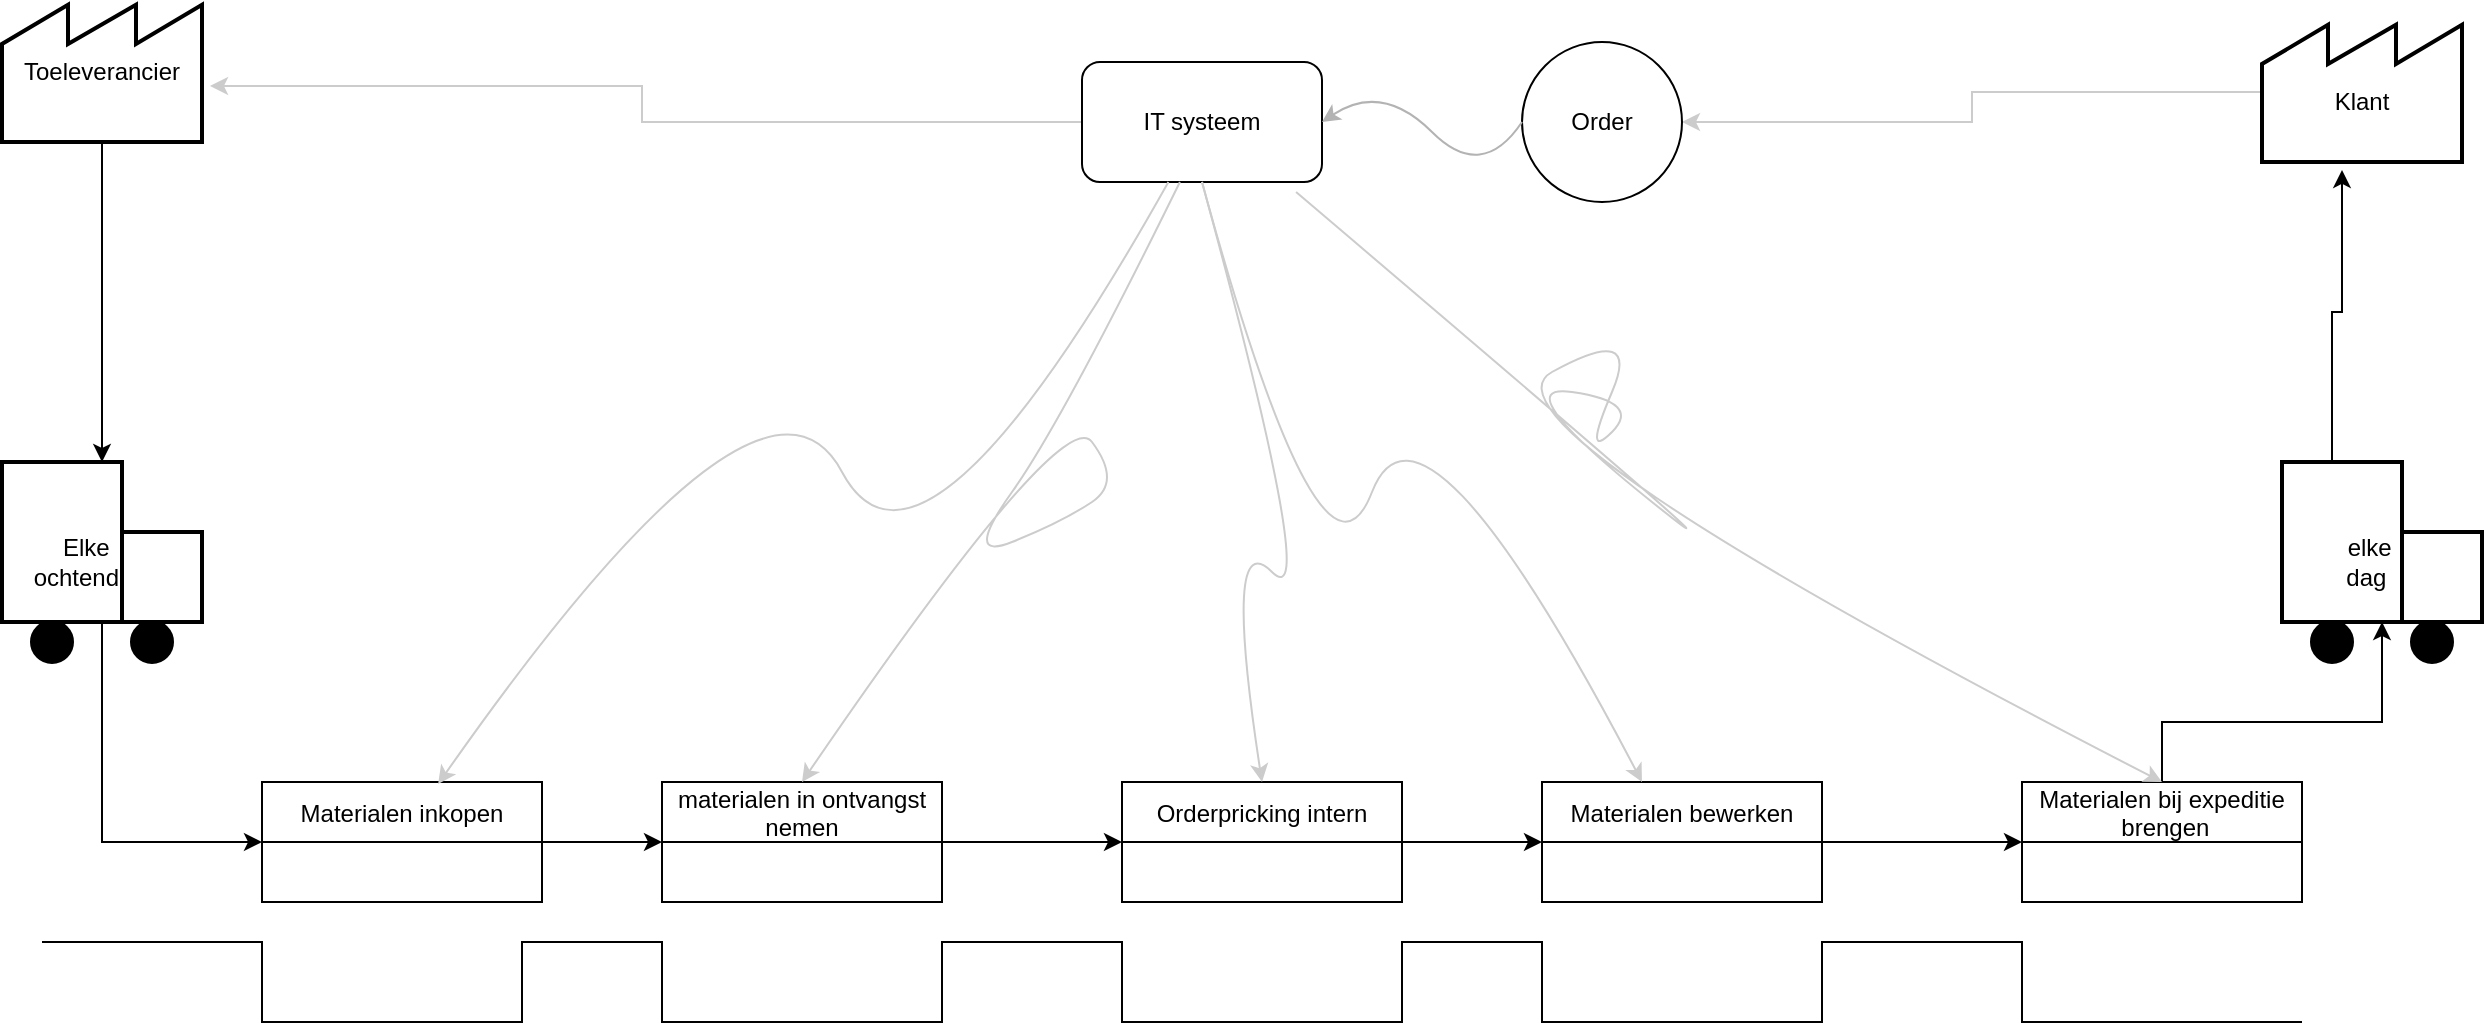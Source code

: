 <mxfile version="17.4.0" type="github">
  <diagram id="KMnh7TQLbN4yo-5V2-8c" name="Page-1">
    <mxGraphModel dx="2559" dy="1032" grid="1" gridSize="10" guides="1" tooltips="1" connect="1" arrows="1" fold="1" page="1" pageScale="1" pageWidth="827" pageHeight="1169" math="0" shadow="0">
      <root>
        <mxCell id="0" />
        <mxCell id="1" parent="0" />
        <mxCell id="0GI5nQAW-wKJl9wA_djN-6" style="edgeStyle=orthogonalEdgeStyle;rounded=0;orthogonalLoop=1;jettySize=auto;html=1;entryX=1.04;entryY=0.6;entryDx=0;entryDy=0;entryPerimeter=0;strokeColor=#CCCCCC;" parent="1" source="RUQ7SKwbfHpwLYiek2u8-1" target="0GI5nQAW-wKJl9wA_djN-1" edge="1">
          <mxGeometry relative="1" as="geometry" />
        </mxCell>
        <mxCell id="RUQ7SKwbfHpwLYiek2u8-1" value="IT systeem" style="rounded=1;whiteSpace=wrap;html=1;" parent="1" vertex="1">
          <mxGeometry x="320" y="80" width="120" height="60" as="geometry" />
        </mxCell>
        <mxCell id="0GI5nQAW-wKJl9wA_djN-12" style="edgeStyle=orthogonalEdgeStyle;rounded=0;orthogonalLoop=1;jettySize=auto;html=1;" parent="1" source="0GI5nQAW-wKJl9wA_djN-1" target="0GI5nQAW-wKJl9wA_djN-7" edge="1">
          <mxGeometry relative="1" as="geometry" />
        </mxCell>
        <mxCell id="0GI5nQAW-wKJl9wA_djN-1" value="Toeleverancier" style="strokeWidth=2;html=1;shape=mxgraph.lean_mapping.outside_sources;whiteSpace=wrap;align=center;" parent="1" vertex="1">
          <mxGeometry x="-220" y="50" width="100" height="70" as="geometry" />
        </mxCell>
        <mxCell id="0GI5nQAW-wKJl9wA_djN-4" style="edgeStyle=orthogonalEdgeStyle;rounded=0;orthogonalLoop=1;jettySize=auto;html=1;strokeColor=#CCCCCC;" parent="1" source="0GI5nQAW-wKJl9wA_djN-2" target="0GI5nQAW-wKJl9wA_djN-3" edge="1">
          <mxGeometry relative="1" as="geometry" />
        </mxCell>
        <mxCell id="0GI5nQAW-wKJl9wA_djN-2" value="&lt;table cellpadding=&quot;5&quot; cellspacing=&quot;0&quot; style=&quot;font-size: 1em ; width: 100% ; height: 100%&quot;&gt;&lt;tbody&gt;&lt;tr&gt;&lt;td height=&quot;50%&quot;&gt;&lt;/td&gt;&lt;/tr&gt;&lt;tr&gt;&lt;td align=&quot;center&quot; height=&quot;50%&quot;&gt;Klant&lt;/td&gt;&lt;/tr&gt;&lt;/tbody&gt;&lt;/table&gt;" style="strokeWidth=2;html=1;shape=mxgraph.lean_mapping.outside_sources;whiteSpace=wrap;align=center;" parent="1" vertex="1">
          <mxGeometry x="910" y="60" width="100" height="70" as="geometry" />
        </mxCell>
        <mxCell id="0GI5nQAW-wKJl9wA_djN-3" value="Order" style="ellipse;whiteSpace=wrap;html=1;aspect=fixed;" parent="1" vertex="1">
          <mxGeometry x="540" y="70" width="80" height="80" as="geometry" />
        </mxCell>
        <mxCell id="0GI5nQAW-wKJl9wA_djN-25" style="edgeStyle=orthogonalEdgeStyle;rounded=0;orthogonalLoop=1;jettySize=auto;html=1;entryX=0;entryY=0.5;entryDx=0;entryDy=0;exitX=0.5;exitY=0.8;exitDx=0;exitDy=0;exitPerimeter=0;" parent="1" source="0GI5nQAW-wKJl9wA_djN-7" target="0GI5nQAW-wKJl9wA_djN-13" edge="1">
          <mxGeometry relative="1" as="geometry">
            <Array as="points">
              <mxPoint x="-170" y="470" />
            </Array>
          </mxGeometry>
        </mxCell>
        <mxCell id="0GI5nQAW-wKJl9wA_djN-7" value="Elke &amp;nbsp; &amp;nbsp;&amp;nbsp;&lt;br&gt;ochtend &amp;nbsp; &amp;nbsp; &amp;nbsp; &amp;nbsp;" style="strokeWidth=2;html=1;shape=mxgraph.lean_mapping.truck_shipment;" parent="1" vertex="1">
          <mxGeometry x="-220" y="280" width="100" height="100" as="geometry" />
        </mxCell>
        <mxCell id="0GI5nQAW-wKJl9wA_djN-9" value="elke &amp;nbsp; &amp;nbsp;&lt;br&gt;dag &amp;nbsp; &amp;nbsp;&amp;nbsp;" style="strokeWidth=2;html=1;shape=mxgraph.lean_mapping.truck_shipment;" parent="1" vertex="1">
          <mxGeometry x="920" y="280" width="100" height="100" as="geometry" />
        </mxCell>
        <mxCell id="0GI5nQAW-wKJl9wA_djN-11" style="edgeStyle=orthogonalEdgeStyle;rounded=0;orthogonalLoop=1;jettySize=auto;html=1;entryX=0.4;entryY=1.057;entryDx=0;entryDy=0;entryPerimeter=0;exitX=0.25;exitY=0;exitDx=0;exitDy=0;" parent="1" target="0GI5nQAW-wKJl9wA_djN-2" edge="1" source="0GI5nQAW-wKJl9wA_djN-9">
          <mxGeometry relative="1" as="geometry">
            <mxPoint x="800" y="280" as="sourcePoint" />
          </mxGeometry>
        </mxCell>
        <mxCell id="0GI5nQAW-wKJl9wA_djN-39" style="edgeStyle=orthogonalEdgeStyle;rounded=0;orthogonalLoop=1;jettySize=auto;html=1;entryX=0;entryY=0.5;entryDx=0;entryDy=0;strokeColor=#000000;" parent="1" source="0GI5nQAW-wKJl9wA_djN-13" target="0GI5nQAW-wKJl9wA_djN-35" edge="1">
          <mxGeometry relative="1" as="geometry" />
        </mxCell>
        <mxCell id="0GI5nQAW-wKJl9wA_djN-13" value="Materialen inkopen" style="swimlane;fontStyle=0;childLayout=stackLayout;horizontal=1;startSize=30;horizontalStack=0;resizeParent=1;resizeParentMax=0;resizeLast=0;collapsible=1;marginBottom=0;" parent="1" vertex="1">
          <mxGeometry x="-90" y="440" width="140" height="60" as="geometry" />
        </mxCell>
        <mxCell id="0GI5nQAW-wKJl9wA_djN-27" style="edgeStyle=orthogonalEdgeStyle;rounded=0;orthogonalLoop=1;jettySize=auto;html=1;entryX=0;entryY=0.5;entryDx=0;entryDy=0;" parent="1" source="0GI5nQAW-wKJl9wA_djN-17" target="0GI5nQAW-wKJl9wA_djN-21" edge="1">
          <mxGeometry relative="1" as="geometry" />
        </mxCell>
        <mxCell id="0GI5nQAW-wKJl9wA_djN-17" value="Materialen bewerken" style="swimlane;fontStyle=0;childLayout=stackLayout;horizontal=1;startSize=30;horizontalStack=0;resizeParent=1;resizeParentMax=0;resizeLast=0;collapsible=1;marginBottom=0;" parent="1" vertex="1">
          <mxGeometry x="550" y="440" width="140" height="60" as="geometry" />
        </mxCell>
        <mxCell id="0GI5nQAW-wKJl9wA_djN-28" style="edgeStyle=orthogonalEdgeStyle;rounded=0;orthogonalLoop=1;jettySize=auto;html=1;entryX=0.5;entryY=0.8;entryDx=0;entryDy=0;entryPerimeter=0;" parent="1" source="0GI5nQAW-wKJl9wA_djN-21" edge="1" target="0GI5nQAW-wKJl9wA_djN-9">
          <mxGeometry relative="1" as="geometry">
            <mxPoint x="770" y="320" as="targetPoint" />
          </mxGeometry>
        </mxCell>
        <mxCell id="0GI5nQAW-wKJl9wA_djN-21" value="Materialen bij expeditie&#xa; brengen" style="swimlane;fontStyle=0;childLayout=stackLayout;horizontal=1;startSize=30;horizontalStack=0;resizeParent=1;resizeParentMax=0;resizeLast=0;collapsible=1;marginBottom=0;" parent="1" vertex="1">
          <mxGeometry x="790" y="440" width="140" height="60" as="geometry" />
        </mxCell>
        <mxCell id="0GI5nQAW-wKJl9wA_djN-29" value="" style="curved=1;endArrow=classic;html=1;rounded=0;entryX=0.357;entryY=0;entryDx=0;entryDy=0;entryPerimeter=0;exitX=0.5;exitY=1;exitDx=0;exitDy=0;strokeColor=#CCCCCC;" parent="1" source="RUQ7SKwbfHpwLYiek2u8-1" target="0GI5nQAW-wKJl9wA_djN-17" edge="1">
          <mxGeometry width="50" height="50" relative="1" as="geometry">
            <mxPoint x="390" y="360" as="sourcePoint" />
            <mxPoint x="440" y="310" as="targetPoint" />
            <Array as="points">
              <mxPoint x="440" y="360" />
              <mxPoint x="490" y="230" />
            </Array>
          </mxGeometry>
        </mxCell>
        <mxCell id="0GI5nQAW-wKJl9wA_djN-30" value="" style="curved=1;endArrow=classic;html=1;rounded=0;entryX=0.5;entryY=0;entryDx=0;entryDy=0;exitX=0.892;exitY=1.084;exitDx=0;exitDy=0;exitPerimeter=0;strokeColor=#CCCCCC;" parent="1" source="RUQ7SKwbfHpwLYiek2u8-1" target="0GI5nQAW-wKJl9wA_djN-21" edge="1">
          <mxGeometry width="50" height="50" relative="1" as="geometry">
            <mxPoint x="620" y="140" as="sourcePoint" />
            <mxPoint x="599.98" y="370" as="targetPoint" />
            <Array as="points">
              <mxPoint x="680" y="360" />
              <mxPoint x="530" y="240" />
              <mxPoint x="600" y="250" />
              <mxPoint x="570" y="280" />
              <mxPoint x="600" y="210" />
              <mxPoint x="510" y="260" />
            </Array>
          </mxGeometry>
        </mxCell>
        <mxCell id="0GI5nQAW-wKJl9wA_djN-31" value="" style="curved=1;endArrow=classic;html=1;rounded=0;entryX=0.629;entryY=0.017;entryDx=0;entryDy=0;entryPerimeter=0;strokeColor=#CCCCCC;" parent="1" source="RUQ7SKwbfHpwLYiek2u8-1" target="0GI5nQAW-wKJl9wA_djN-13" edge="1">
          <mxGeometry width="50" height="50" relative="1" as="geometry">
            <mxPoint x="180" y="140" as="sourcePoint" />
            <mxPoint x="159.98" y="370" as="targetPoint" />
            <Array as="points">
              <mxPoint x="240" y="360" />
              <mxPoint x="160" y="210" />
            </Array>
          </mxGeometry>
        </mxCell>
        <mxCell id="0GI5nQAW-wKJl9wA_djN-34" value="" style="curved=1;endArrow=classic;html=1;rounded=0;entryX=1;entryY=0.5;entryDx=0;entryDy=0;exitX=0;exitY=0.5;exitDx=0;exitDy=0;fillColor=#f5f5f5;strokeColor=#B3B3B3;" parent="1" source="0GI5nQAW-wKJl9wA_djN-3" target="RUQ7SKwbfHpwLYiek2u8-1" edge="1">
          <mxGeometry width="50" height="50" relative="1" as="geometry">
            <mxPoint x="470" y="140" as="sourcePoint" />
            <mxPoint x="520" y="90" as="targetPoint" />
            <Array as="points">
              <mxPoint x="520" y="140" />
              <mxPoint x="470" y="90" />
            </Array>
          </mxGeometry>
        </mxCell>
        <mxCell id="0GI5nQAW-wKJl9wA_djN-47" style="edgeStyle=orthogonalEdgeStyle;rounded=0;orthogonalLoop=1;jettySize=auto;html=1;entryX=0;entryY=0.5;entryDx=0;entryDy=0;strokeColor=#000000;" parent="1" source="0GI5nQAW-wKJl9wA_djN-35" target="0GI5nQAW-wKJl9wA_djN-43" edge="1">
          <mxGeometry relative="1" as="geometry" />
        </mxCell>
        <mxCell id="0GI5nQAW-wKJl9wA_djN-35" value="materialen in ontvangst&#xa;nemen" style="swimlane;fontStyle=0;childLayout=stackLayout;horizontal=1;startSize=30;horizontalStack=0;resizeParent=1;resizeParentMax=0;resizeLast=0;collapsible=1;marginBottom=0;" parent="1" vertex="1">
          <mxGeometry x="110" y="440" width="140" height="60" as="geometry" />
        </mxCell>
        <mxCell id="0GI5nQAW-wKJl9wA_djN-42" value="" style="curved=1;endArrow=classic;html=1;rounded=0;entryX=0.5;entryY=0;entryDx=0;entryDy=0;exitX=0.408;exitY=1;exitDx=0;exitDy=0;strokeColor=#CCCCCC;exitPerimeter=0;" parent="1" source="RUQ7SKwbfHpwLYiek2u8-1" target="0GI5nQAW-wKJl9wA_djN-35" edge="1">
          <mxGeometry width="50" height="50" relative="1" as="geometry">
            <mxPoint x="390" y="150" as="sourcePoint" />
            <mxPoint x="473.98" y="430" as="targetPoint" />
            <Array as="points">
              <mxPoint x="310" y="260" />
              <mxPoint x="260" y="330" />
              <mxPoint x="310" y="310" />
              <mxPoint x="340" y="290" />
              <mxPoint x="310" y="250" />
            </Array>
          </mxGeometry>
        </mxCell>
        <mxCell id="A2Kz1MdOx0c7z8DkNClT-1" style="edgeStyle=orthogonalEdgeStyle;rounded=0;orthogonalLoop=1;jettySize=auto;html=1;entryX=0;entryY=0.5;entryDx=0;entryDy=0;strokeColor=#000000;" edge="1" parent="1" source="0GI5nQAW-wKJl9wA_djN-43" target="0GI5nQAW-wKJl9wA_djN-17">
          <mxGeometry relative="1" as="geometry" />
        </mxCell>
        <mxCell id="0GI5nQAW-wKJl9wA_djN-43" value="Orderpricking intern" style="swimlane;fontStyle=0;childLayout=stackLayout;horizontal=1;startSize=30;horizontalStack=0;resizeParent=1;resizeParentMax=0;resizeLast=0;collapsible=1;marginBottom=0;" parent="1" vertex="1">
          <mxGeometry x="340" y="440" width="140" height="60" as="geometry" />
        </mxCell>
        <mxCell id="0GI5nQAW-wKJl9wA_djN-48" value="" style="curved=1;endArrow=classic;html=1;rounded=0;strokeColor=#CCCCCC;exitX=0.5;exitY=1;exitDx=0;exitDy=0;entryX=0.5;entryY=0;entryDx=0;entryDy=0;" parent="1" source="RUQ7SKwbfHpwLYiek2u8-1" target="0GI5nQAW-wKJl9wA_djN-43" edge="1">
          <mxGeometry width="50" height="50" relative="1" as="geometry">
            <mxPoint x="390" y="360" as="sourcePoint" />
            <mxPoint x="440" y="310" as="targetPoint" />
            <Array as="points">
              <mxPoint x="440" y="360" />
              <mxPoint x="390" y="310" />
            </Array>
          </mxGeometry>
        </mxCell>
        <mxCell id="A2Kz1MdOx0c7z8DkNClT-3" value="" style="endArrow=none;html=1;rounded=0;strokeColor=#000000;" edge="1" parent="1">
          <mxGeometry width="50" height="50" relative="1" as="geometry">
            <mxPoint x="-200" y="520" as="sourcePoint" />
            <mxPoint x="930" y="560" as="targetPoint" />
            <Array as="points">
              <mxPoint x="-90" y="520" />
              <mxPoint x="-90" y="560" />
              <mxPoint x="40" y="560" />
              <mxPoint x="40" y="520" />
              <mxPoint x="110" y="520" />
              <mxPoint x="110" y="560" />
              <mxPoint x="250" y="560" />
              <mxPoint x="250" y="520" />
              <mxPoint x="340" y="520" />
              <mxPoint x="340" y="560" />
              <mxPoint x="480" y="560" />
              <mxPoint x="480" y="520" />
              <mxPoint x="550" y="520" />
              <mxPoint x="550" y="560" />
              <mxPoint x="690" y="560" />
              <mxPoint x="690" y="520" />
              <mxPoint x="790" y="520" />
              <mxPoint x="790" y="560" />
              <mxPoint x="930" y="560" />
            </Array>
          </mxGeometry>
        </mxCell>
      </root>
    </mxGraphModel>
  </diagram>
</mxfile>
